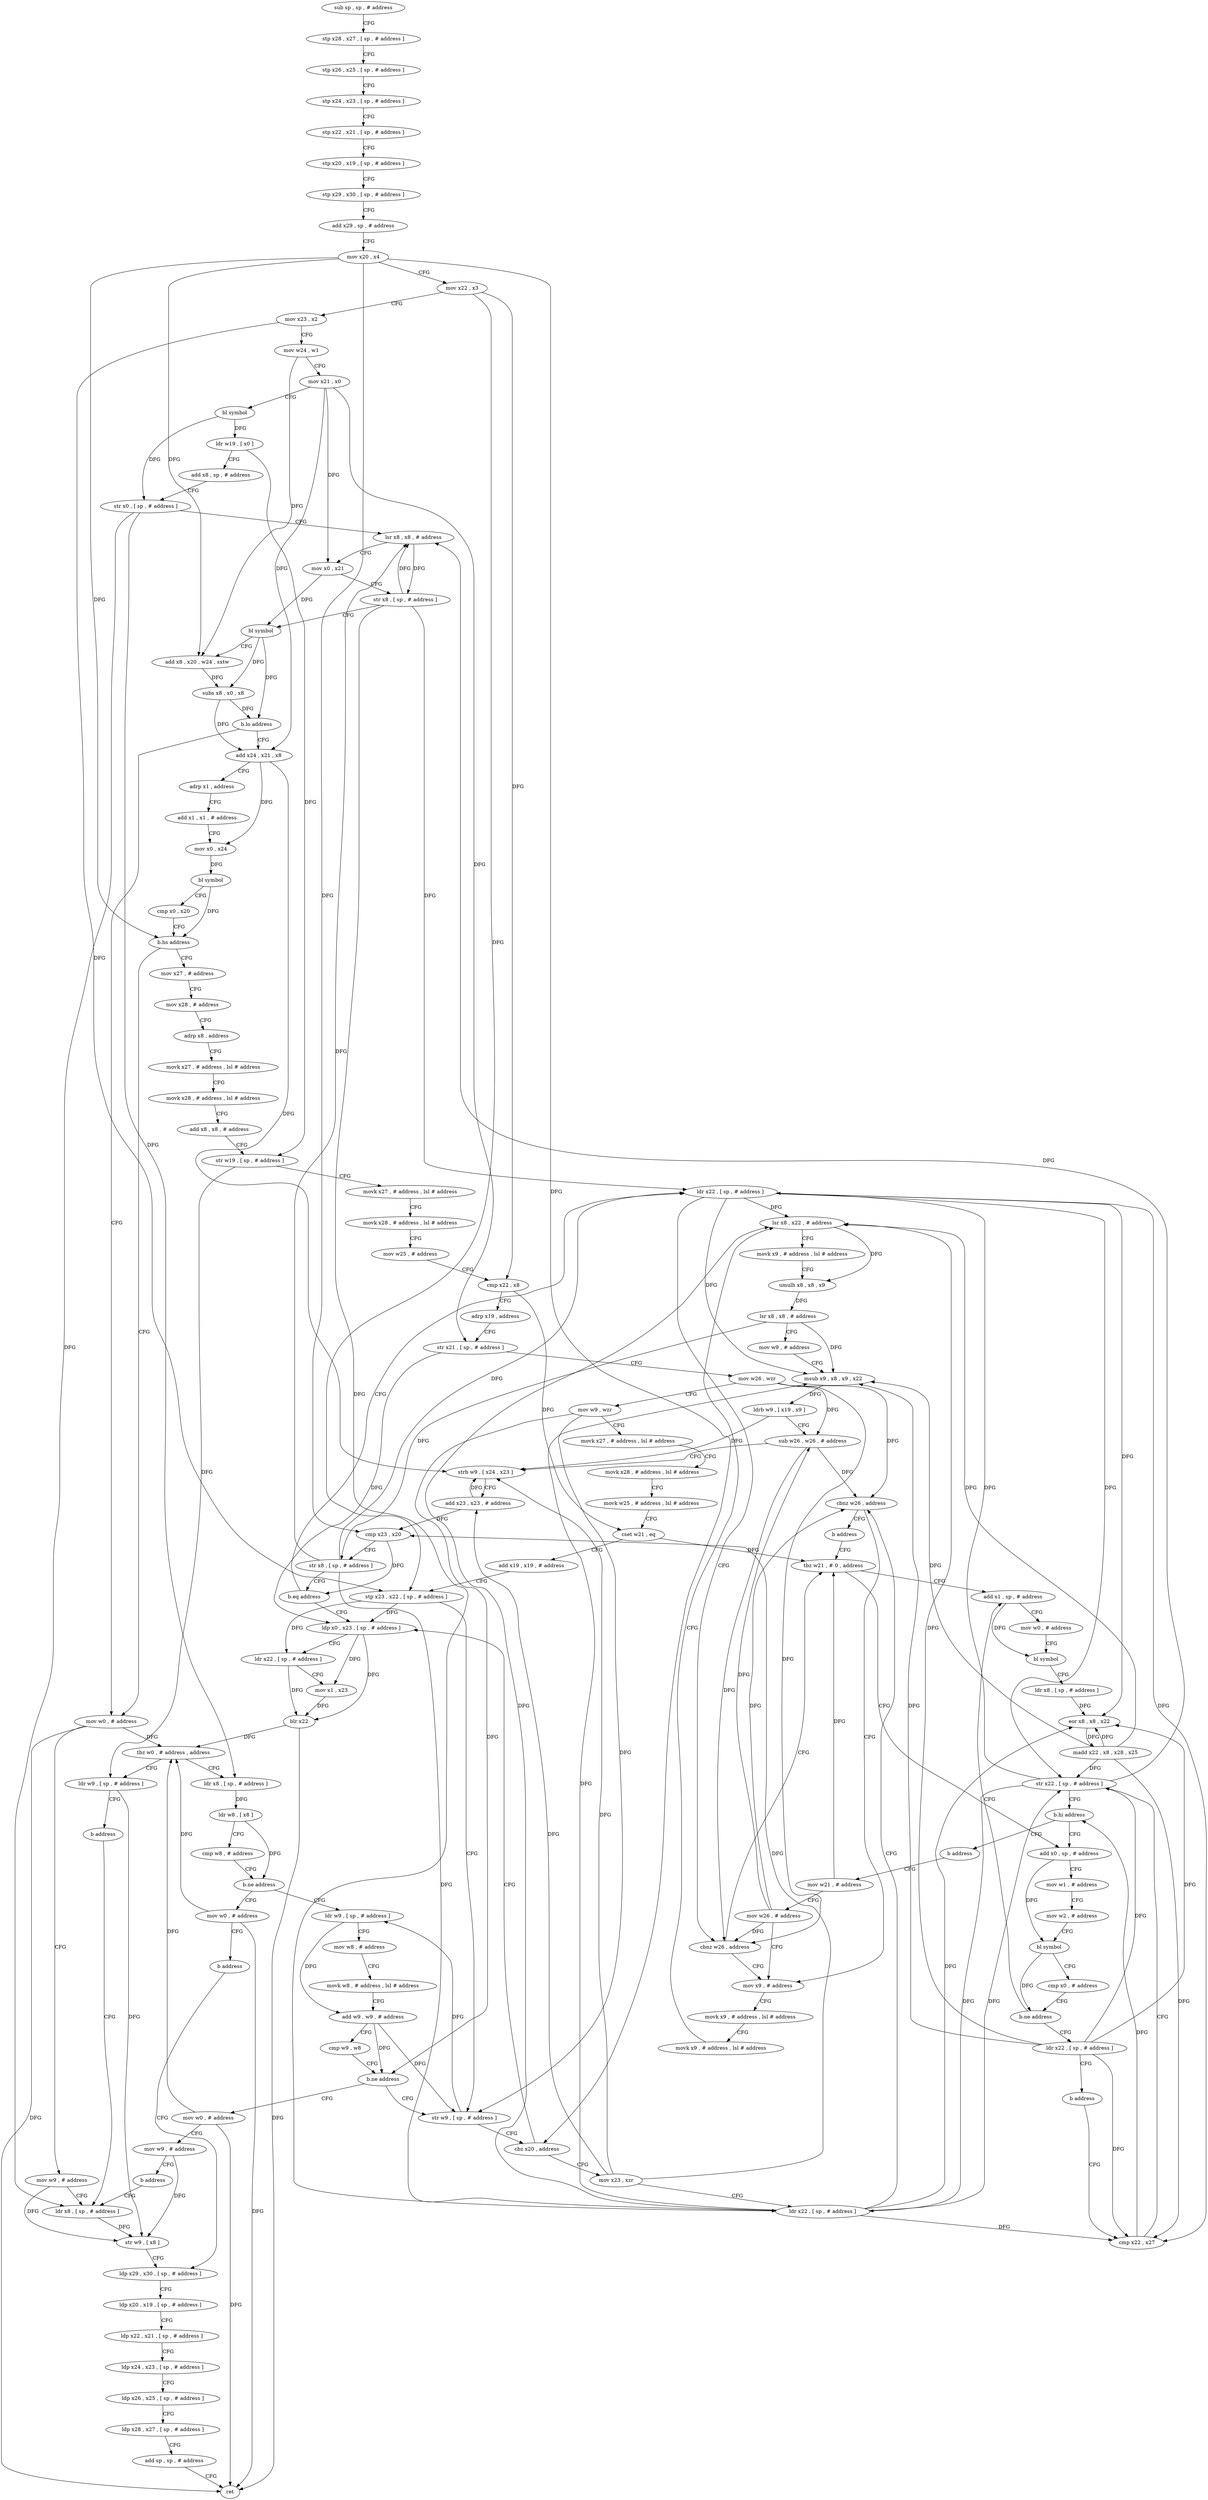 digraph "func" {
"4254680" [label = "sub sp , sp , # address" ]
"4254684" [label = "stp x28 , x27 , [ sp , # address ]" ]
"4254688" [label = "stp x26 , x25 , [ sp , # address ]" ]
"4254692" [label = "stp x24 , x23 , [ sp , # address ]" ]
"4254696" [label = "stp x22 , x21 , [ sp , # address ]" ]
"4254700" [label = "stp x20 , x19 , [ sp , # address ]" ]
"4254704" [label = "stp x29 , x30 , [ sp , # address ]" ]
"4254708" [label = "add x29 , sp , # address" ]
"4254712" [label = "mov x20 , x4" ]
"4254716" [label = "mov x22 , x3" ]
"4254720" [label = "mov x23 , x2" ]
"4254724" [label = "mov w24 , w1" ]
"4254728" [label = "mov x21 , x0" ]
"4254732" [label = "bl symbol" ]
"4254736" [label = "ldr w19 , [ x0 ]" ]
"4254740" [label = "add x8 , sp , # address" ]
"4254744" [label = "str x0 , [ sp , # address ]" ]
"4254748" [label = "lsr x8 , x8 , # address" ]
"4254752" [label = "mov x0 , x21" ]
"4254756" [label = "str x8 , [ sp , # address ]" ]
"4254760" [label = "bl symbol" ]
"4254764" [label = "add x8 , x20 , w24 , sxtw" ]
"4254768" [label = "subs x8 , x0 , x8" ]
"4254772" [label = "b.lo address" ]
"4254804" [label = "mov w0 , # address" ]
"4254776" [label = "add x24 , x21 , x8" ]
"4254808" [label = "mov w9 , # address" ]
"4254812" [label = "ldr x8 , [ sp , # address ]" ]
"4254780" [label = "adrp x1 , address" ]
"4254784" [label = "add x1 , x1 , # address" ]
"4254788" [label = "mov x0 , x24" ]
"4254792" [label = "bl symbol" ]
"4254796" [label = "cmp x0 , x20" ]
"4254800" [label = "b.hs address" ]
"4254852" [label = "mov x27 , # address" ]
"4254856" [label = "mov x28 , # address" ]
"4254860" [label = "adrp x8 , address" ]
"4254864" [label = "movk x27 , # address , lsl # address" ]
"4254868" [label = "movk x28 , # address , lsl # address" ]
"4254872" [label = "add x8 , x8 , # address" ]
"4254876" [label = "str w19 , [ sp , # address ]" ]
"4254880" [label = "movk x27 , # address , lsl # address" ]
"4254884" [label = "movk x28 , # address , lsl # address" ]
"4254888" [label = "mov w25 , # address" ]
"4254892" [label = "cmp x22 , x8" ]
"4254896" [label = "adrp x19 , address" ]
"4254900" [label = "str x21 , [ sp , # address ]" ]
"4254904" [label = "mov w26 , wzr" ]
"4254908" [label = "mov w9 , wzr" ]
"4254912" [label = "movk x27 , # address , lsl # address" ]
"4254916" [label = "movk x28 , # address , lsl # address" ]
"4254920" [label = "movk w25 , # address , lsl # address" ]
"4254924" [label = "cset w21 , eq" ]
"4254928" [label = "add x19 , x19 , # address" ]
"4254932" [label = "stp x23 , x22 , [ sp , # address ]" ]
"4254936" [label = "str w9 , [ sp , # address ]" ]
"4255116" [label = "ldp x0 , x23 , [ sp , # address ]" ]
"4255120" [label = "ldr x22 , [ sp , # address ]" ]
"4255124" [label = "mov x1 , x23" ]
"4255128" [label = "blr x22" ]
"4255132" [label = "tbz w0 , # address , address" ]
"4255188" [label = "ldr w9 , [ sp , # address ]" ]
"4255136" [label = "ldr x8 , [ sp , # address ]" ]
"4254944" [label = "mov x23 , xzr" ]
"4254948" [label = "ldr x22 , [ sp , # address ]" ]
"4254952" [label = "cbnz w26 , address" ]
"4254968" [label = "mov x9 , # address" ]
"4254956" [label = "b address" ]
"4255192" [label = "b address" ]
"4255140" [label = "ldr w8 , [ x8 ]" ]
"4255144" [label = "cmp w8 , # address" ]
"4255148" [label = "b.ne address" ]
"4255196" [label = "mov w0 , # address" ]
"4255152" [label = "ldr w9 , [ sp , # address ]" ]
"4254972" [label = "movk x9 , # address , lsl # address" ]
"4254976" [label = "movk x9 , # address , lsl # address" ]
"4254980" [label = "lsr x8 , x22 , # address" ]
"4254984" [label = "movk x9 , # address , lsl # address" ]
"4254988" [label = "umulh x8 , x8 , x9" ]
"4254992" [label = "lsr x8 , x8 , # address" ]
"4254996" [label = "mov w9 , # address" ]
"4255000" [label = "msub x9 , x8 , x9 , x22" ]
"4255004" [label = "ldrb w9 , [ x19 , x9 ]" ]
"4255008" [label = "sub w26 , w26 , # address" ]
"4255012" [label = "strb w9 , [ x24 , x23 ]" ]
"4255016" [label = "add x23 , x23 , # address" ]
"4255020" [label = "cmp x23 , x20" ]
"4255024" [label = "str x8 , [ sp , # address ]" ]
"4255028" [label = "b.eq address" ]
"4255032" [label = "ldr x22 , [ sp , # address ]" ]
"4255040" [label = "tbz w21 , # 0 , address" ]
"4254816" [label = "str w9 , [ x8 ]" ]
"4254820" [label = "ldp x29 , x30 , [ sp , # address ]" ]
"4255200" [label = "b address" ]
"4255156" [label = "mov w8 , # address" ]
"4255160" [label = "movk w8 , # address , lsl # address" ]
"4255164" [label = "add w9 , w9 , # address" ]
"4255168" [label = "cmp w9 , w8" ]
"4255172" [label = "b.ne address" ]
"4255176" [label = "mov w0 , # address" ]
"4255036" [label = "cbnz w26 , address" ]
"4255076" [label = "add x1 , sp , # address" ]
"4255044" [label = "add x0 , sp , # address" ]
"4254824" [label = "ldp x20 , x19 , [ sp , # address ]" ]
"4254828" [label = "ldp x22 , x21 , [ sp , # address ]" ]
"4254832" [label = "ldp x24 , x23 , [ sp , # address ]" ]
"4254836" [label = "ldp x26 , x25 , [ sp , # address ]" ]
"4254840" [label = "ldp x28 , x27 , [ sp , # address ]" ]
"4254844" [label = "add sp , sp , # address" ]
"4254848" [label = "ret" ]
"4254940" [label = "cbz x20 , address" ]
"4255180" [label = "mov w9 , # address" ]
"4255184" [label = "b address" ]
"4255080" [label = "mov w0 , # address" ]
"4255084" [label = "bl symbol" ]
"4255088" [label = "ldr x8 , [ sp , # address ]" ]
"4255092" [label = "eor x8 , x8 , x22" ]
"4255096" [label = "madd x22 , x8 , x28 , x25" ]
"4255100" [label = "cmp x22 , x27" ]
"4255048" [label = "mov w1 , # address" ]
"4255052" [label = "mov w2 , # address" ]
"4255056" [label = "bl symbol" ]
"4255060" [label = "cmp x0 , # address" ]
"4255064" [label = "b.ne address" ]
"4255068" [label = "ldr x22 , [ sp , # address ]" ]
"4255112" [label = "b address" ]
"4254960" [label = "mov w21 , # address" ]
"4255072" [label = "b address" ]
"4254964" [label = "mov w26 , # address" ]
"4255104" [label = "str x22 , [ sp , # address ]" ]
"4255108" [label = "b.hi address" ]
"4254680" -> "4254684" [ label = "CFG" ]
"4254684" -> "4254688" [ label = "CFG" ]
"4254688" -> "4254692" [ label = "CFG" ]
"4254692" -> "4254696" [ label = "CFG" ]
"4254696" -> "4254700" [ label = "CFG" ]
"4254700" -> "4254704" [ label = "CFG" ]
"4254704" -> "4254708" [ label = "CFG" ]
"4254708" -> "4254712" [ label = "CFG" ]
"4254712" -> "4254716" [ label = "CFG" ]
"4254712" -> "4254764" [ label = "DFG" ]
"4254712" -> "4254800" [ label = "DFG" ]
"4254712" -> "4254940" [ label = "DFG" ]
"4254712" -> "4255020" [ label = "DFG" ]
"4254716" -> "4254720" [ label = "CFG" ]
"4254716" -> "4254892" [ label = "DFG" ]
"4254716" -> "4254932" [ label = "DFG" ]
"4254720" -> "4254724" [ label = "CFG" ]
"4254720" -> "4254932" [ label = "DFG" ]
"4254724" -> "4254728" [ label = "CFG" ]
"4254724" -> "4254764" [ label = "DFG" ]
"4254728" -> "4254732" [ label = "CFG" ]
"4254728" -> "4254752" [ label = "DFG" ]
"4254728" -> "4254776" [ label = "DFG" ]
"4254728" -> "4254900" [ label = "DFG" ]
"4254732" -> "4254736" [ label = "DFG" ]
"4254732" -> "4254744" [ label = "DFG" ]
"4254736" -> "4254740" [ label = "CFG" ]
"4254736" -> "4254876" [ label = "DFG" ]
"4254740" -> "4254744" [ label = "CFG" ]
"4254744" -> "4254748" [ label = "CFG" ]
"4254744" -> "4254812" [ label = "DFG" ]
"4254744" -> "4255136" [ label = "DFG" ]
"4254748" -> "4254752" [ label = "CFG" ]
"4254748" -> "4254756" [ label = "DFG" ]
"4254752" -> "4254756" [ label = "CFG" ]
"4254752" -> "4254760" [ label = "DFG" ]
"4254756" -> "4254760" [ label = "CFG" ]
"4254756" -> "4254748" [ label = "DFG" ]
"4254756" -> "4254948" [ label = "DFG" ]
"4254756" -> "4255032" [ label = "DFG" ]
"4254760" -> "4254764" [ label = "CFG" ]
"4254760" -> "4254768" [ label = "DFG" ]
"4254760" -> "4254772" [ label = "DFG" ]
"4254764" -> "4254768" [ label = "DFG" ]
"4254768" -> "4254772" [ label = "DFG" ]
"4254768" -> "4254776" [ label = "DFG" ]
"4254772" -> "4254804" [ label = "CFG" ]
"4254772" -> "4254776" [ label = "CFG" ]
"4254804" -> "4254808" [ label = "CFG" ]
"4254804" -> "4254848" [ label = "DFG" ]
"4254804" -> "4255132" [ label = "DFG" ]
"4254776" -> "4254780" [ label = "CFG" ]
"4254776" -> "4254788" [ label = "DFG" ]
"4254776" -> "4255012" [ label = "DFG" ]
"4254808" -> "4254812" [ label = "CFG" ]
"4254808" -> "4254816" [ label = "DFG" ]
"4254812" -> "4254816" [ label = "DFG" ]
"4254780" -> "4254784" [ label = "CFG" ]
"4254784" -> "4254788" [ label = "CFG" ]
"4254788" -> "4254792" [ label = "DFG" ]
"4254792" -> "4254796" [ label = "CFG" ]
"4254792" -> "4254800" [ label = "DFG" ]
"4254796" -> "4254800" [ label = "CFG" ]
"4254800" -> "4254852" [ label = "CFG" ]
"4254800" -> "4254804" [ label = "CFG" ]
"4254852" -> "4254856" [ label = "CFG" ]
"4254856" -> "4254860" [ label = "CFG" ]
"4254860" -> "4254864" [ label = "CFG" ]
"4254864" -> "4254868" [ label = "CFG" ]
"4254868" -> "4254872" [ label = "CFG" ]
"4254872" -> "4254876" [ label = "CFG" ]
"4254876" -> "4254880" [ label = "CFG" ]
"4254876" -> "4255188" [ label = "DFG" ]
"4254880" -> "4254884" [ label = "CFG" ]
"4254884" -> "4254888" [ label = "CFG" ]
"4254888" -> "4254892" [ label = "CFG" ]
"4254892" -> "4254896" [ label = "CFG" ]
"4254892" -> "4254924" [ label = "DFG" ]
"4254896" -> "4254900" [ label = "CFG" ]
"4254900" -> "4254904" [ label = "CFG" ]
"4254900" -> "4255116" [ label = "DFG" ]
"4254904" -> "4254908" [ label = "CFG" ]
"4254904" -> "4254952" [ label = "DFG" ]
"4254904" -> "4255008" [ label = "DFG" ]
"4254904" -> "4255036" [ label = "DFG" ]
"4254908" -> "4254912" [ label = "CFG" ]
"4254908" -> "4254936" [ label = "DFG" ]
"4254908" -> "4255172" [ label = "DFG" ]
"4254912" -> "4254916" [ label = "CFG" ]
"4254916" -> "4254920" [ label = "CFG" ]
"4254920" -> "4254924" [ label = "CFG" ]
"4254924" -> "4254928" [ label = "CFG" ]
"4254924" -> "4255040" [ label = "DFG" ]
"4254928" -> "4254932" [ label = "CFG" ]
"4254932" -> "4254936" [ label = "CFG" ]
"4254932" -> "4255116" [ label = "DFG" ]
"4254932" -> "4255120" [ label = "DFG" ]
"4254936" -> "4254940" [ label = "CFG" ]
"4254936" -> "4255152" [ label = "DFG" ]
"4255116" -> "4255120" [ label = "CFG" ]
"4255116" -> "4255128" [ label = "DFG" ]
"4255116" -> "4255124" [ label = "DFG" ]
"4255120" -> "4255124" [ label = "CFG" ]
"4255120" -> "4255128" [ label = "DFG" ]
"4255124" -> "4255128" [ label = "DFG" ]
"4255128" -> "4255132" [ label = "DFG" ]
"4255128" -> "4254848" [ label = "DFG" ]
"4255132" -> "4255188" [ label = "CFG" ]
"4255132" -> "4255136" [ label = "CFG" ]
"4255188" -> "4255192" [ label = "CFG" ]
"4255188" -> "4254816" [ label = "DFG" ]
"4255136" -> "4255140" [ label = "DFG" ]
"4254944" -> "4254948" [ label = "CFG" ]
"4254944" -> "4255012" [ label = "DFG" ]
"4254944" -> "4255016" [ label = "DFG" ]
"4254944" -> "4255020" [ label = "DFG" ]
"4254948" -> "4254952" [ label = "CFG" ]
"4254948" -> "4254980" [ label = "DFG" ]
"4254948" -> "4255000" [ label = "DFG" ]
"4254948" -> "4255092" [ label = "DFG" ]
"4254948" -> "4255100" [ label = "DFG" ]
"4254948" -> "4255104" [ label = "DFG" ]
"4254952" -> "4254968" [ label = "CFG" ]
"4254952" -> "4254956" [ label = "CFG" ]
"4254968" -> "4254972" [ label = "CFG" ]
"4254956" -> "4255040" [ label = "CFG" ]
"4255192" -> "4254812" [ label = "CFG" ]
"4255140" -> "4255144" [ label = "CFG" ]
"4255140" -> "4255148" [ label = "DFG" ]
"4255144" -> "4255148" [ label = "CFG" ]
"4255148" -> "4255196" [ label = "CFG" ]
"4255148" -> "4255152" [ label = "CFG" ]
"4255196" -> "4255200" [ label = "CFG" ]
"4255196" -> "4255132" [ label = "DFG" ]
"4255196" -> "4254848" [ label = "DFG" ]
"4255152" -> "4255156" [ label = "CFG" ]
"4255152" -> "4255164" [ label = "DFG" ]
"4254972" -> "4254976" [ label = "CFG" ]
"4254976" -> "4254980" [ label = "CFG" ]
"4254980" -> "4254984" [ label = "CFG" ]
"4254980" -> "4254988" [ label = "DFG" ]
"4254984" -> "4254988" [ label = "CFG" ]
"4254988" -> "4254992" [ label = "DFG" ]
"4254992" -> "4254996" [ label = "CFG" ]
"4254992" -> "4255000" [ label = "DFG" ]
"4254992" -> "4255024" [ label = "DFG" ]
"4254996" -> "4255000" [ label = "CFG" ]
"4255000" -> "4255004" [ label = "DFG" ]
"4255004" -> "4255008" [ label = "CFG" ]
"4255004" -> "4255012" [ label = "DFG" ]
"4255008" -> "4255012" [ label = "CFG" ]
"4255008" -> "4254952" [ label = "DFG" ]
"4255008" -> "4255036" [ label = "DFG" ]
"4255012" -> "4255016" [ label = "CFG" ]
"4255016" -> "4255020" [ label = "DFG" ]
"4255016" -> "4255012" [ label = "DFG" ]
"4255020" -> "4255024" [ label = "CFG" ]
"4255020" -> "4255028" [ label = "DFG" ]
"4255024" -> "4255028" [ label = "CFG" ]
"4255024" -> "4254748" [ label = "DFG" ]
"4255024" -> "4254948" [ label = "DFG" ]
"4255024" -> "4255032" [ label = "DFG" ]
"4255028" -> "4255116" [ label = "CFG" ]
"4255028" -> "4255032" [ label = "CFG" ]
"4255032" -> "4255036" [ label = "CFG" ]
"4255032" -> "4254980" [ label = "DFG" ]
"4255032" -> "4255000" [ label = "DFG" ]
"4255032" -> "4255092" [ label = "DFG" ]
"4255032" -> "4255100" [ label = "DFG" ]
"4255032" -> "4255104" [ label = "DFG" ]
"4255040" -> "4255076" [ label = "CFG" ]
"4255040" -> "4255044" [ label = "CFG" ]
"4254816" -> "4254820" [ label = "CFG" ]
"4254820" -> "4254824" [ label = "CFG" ]
"4255200" -> "4254820" [ label = "CFG" ]
"4255156" -> "4255160" [ label = "CFG" ]
"4255160" -> "4255164" [ label = "CFG" ]
"4255164" -> "4255168" [ label = "CFG" ]
"4255164" -> "4254936" [ label = "DFG" ]
"4255164" -> "4255172" [ label = "DFG" ]
"4255168" -> "4255172" [ label = "CFG" ]
"4255172" -> "4254936" [ label = "CFG" ]
"4255172" -> "4255176" [ label = "CFG" ]
"4255176" -> "4255180" [ label = "CFG" ]
"4255176" -> "4255132" [ label = "DFG" ]
"4255176" -> "4254848" [ label = "DFG" ]
"4255036" -> "4254968" [ label = "CFG" ]
"4255036" -> "4255040" [ label = "CFG" ]
"4255076" -> "4255080" [ label = "CFG" ]
"4255076" -> "4255084" [ label = "DFG" ]
"4255044" -> "4255048" [ label = "CFG" ]
"4255044" -> "4255056" [ label = "DFG" ]
"4254824" -> "4254828" [ label = "CFG" ]
"4254828" -> "4254832" [ label = "CFG" ]
"4254832" -> "4254836" [ label = "CFG" ]
"4254836" -> "4254840" [ label = "CFG" ]
"4254840" -> "4254844" [ label = "CFG" ]
"4254844" -> "4254848" [ label = "CFG" ]
"4254940" -> "4255116" [ label = "CFG" ]
"4254940" -> "4254944" [ label = "CFG" ]
"4255180" -> "4255184" [ label = "CFG" ]
"4255180" -> "4254816" [ label = "DFG" ]
"4255184" -> "4254812" [ label = "CFG" ]
"4255080" -> "4255084" [ label = "CFG" ]
"4255084" -> "4255088" [ label = "CFG" ]
"4255088" -> "4255092" [ label = "DFG" ]
"4255092" -> "4255096" [ label = "DFG" ]
"4255096" -> "4255100" [ label = "DFG" ]
"4255096" -> "4254980" [ label = "DFG" ]
"4255096" -> "4255092" [ label = "DFG" ]
"4255096" -> "4255000" [ label = "DFG" ]
"4255096" -> "4255104" [ label = "DFG" ]
"4255100" -> "4255104" [ label = "CFG" ]
"4255100" -> "4255108" [ label = "DFG" ]
"4255048" -> "4255052" [ label = "CFG" ]
"4255052" -> "4255056" [ label = "CFG" ]
"4255056" -> "4255060" [ label = "CFG" ]
"4255056" -> "4255064" [ label = "DFG" ]
"4255060" -> "4255064" [ label = "CFG" ]
"4255064" -> "4255076" [ label = "CFG" ]
"4255064" -> "4255068" [ label = "CFG" ]
"4255068" -> "4255072" [ label = "CFG" ]
"4255068" -> "4254980" [ label = "DFG" ]
"4255068" -> "4255092" [ label = "DFG" ]
"4255068" -> "4255100" [ label = "DFG" ]
"4255068" -> "4255104" [ label = "DFG" ]
"4255068" -> "4255000" [ label = "DFG" ]
"4255112" -> "4254960" [ label = "CFG" ]
"4254960" -> "4254964" [ label = "CFG" ]
"4254960" -> "4255040" [ label = "DFG" ]
"4255072" -> "4255100" [ label = "CFG" ]
"4254964" -> "4254968" [ label = "CFG" ]
"4254964" -> "4254952" [ label = "DFG" ]
"4254964" -> "4255008" [ label = "DFG" ]
"4254964" -> "4255036" [ label = "DFG" ]
"4255104" -> "4255108" [ label = "CFG" ]
"4255104" -> "4254748" [ label = "DFG" ]
"4255104" -> "4254948" [ label = "DFG" ]
"4255104" -> "4255032" [ label = "DFG" ]
"4255108" -> "4255044" [ label = "CFG" ]
"4255108" -> "4255112" [ label = "CFG" ]
}
